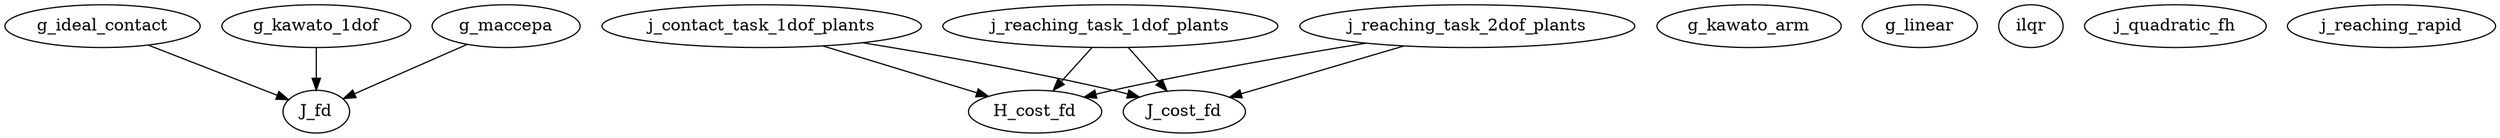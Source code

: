 /* Created by mdot for Matlab */
digraph m2html {
  g_ideal_contact -> J_fd;
  g_kawato_1dof -> J_fd;
  g_maccepa -> J_fd;
  j_contact_task_1dof_plants -> H_cost_fd;
  j_contact_task_1dof_plants -> J_cost_fd;
  j_reaching_task_1dof_plants -> H_cost_fd;
  j_reaching_task_1dof_plants -> J_cost_fd;
  j_reaching_task_2dof_plants -> H_cost_fd;
  j_reaching_task_2dof_plants -> J_cost_fd;

  H_cost_fd [URL="H_cost_fd.html"];
  J_cost_fd [URL="J_cost_fd.html"];
  J_fd [URL="J_fd.html"];
  g_ideal_contact [URL="g_ideal_contact.html"];
  g_kawato_1dof [URL="g_kawato_1dof.html"];
  g_kawato_arm [URL="g_kawato_arm.html"];
  g_linear [URL="g_linear.html"];
  g_maccepa [URL="g_maccepa.html"];
  ilqr [URL="ilqr.html"];
  j_contact_task_1dof_plants [URL="j_contact_task_1dof_plants.html"];
  j_quadratic_fh [URL="j_quadratic_fh.html"];
  j_reaching_rapid [URL="j_reaching_rapid.html"];
  j_reaching_task_1dof_plants [URL="j_reaching_task_1dof_plants.html"];
  j_reaching_task_2dof_plants [URL="j_reaching_task_2dof_plants.html"];
}